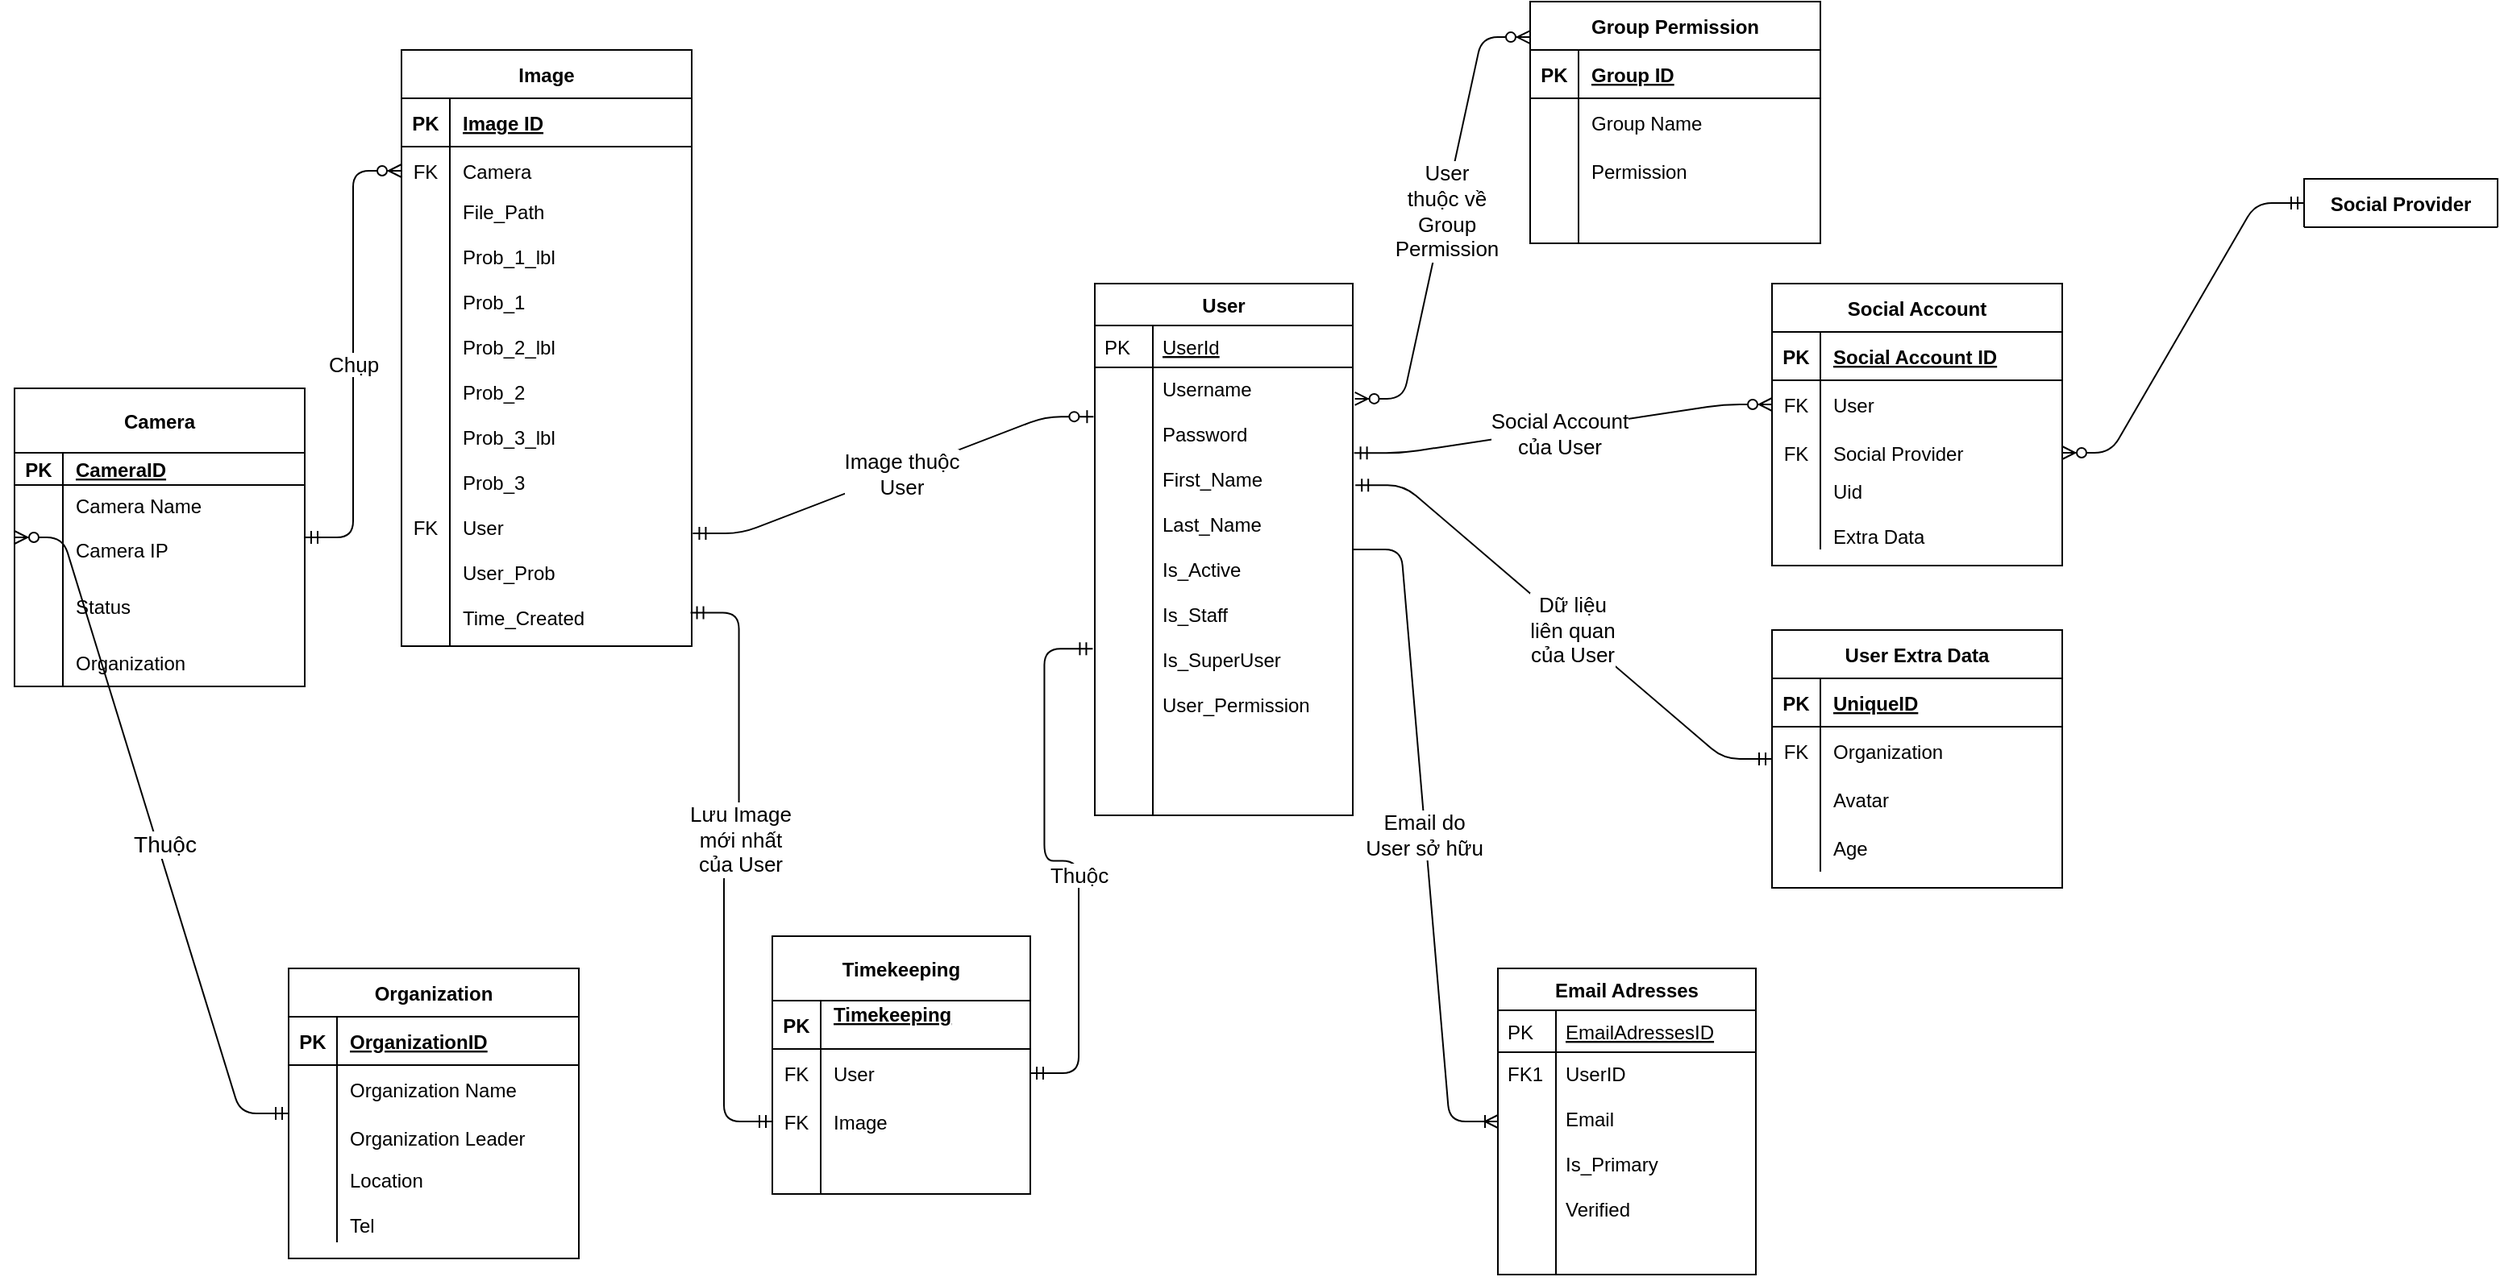 <mxfile version="13.2.4" type="device"><diagram id="C5RBs43oDa-KdzZeNtuy" name="Page-1"><mxGraphModel dx="1038" dy="571" grid="1" gridSize="10" guides="1" tooltips="1" connect="1" arrows="1" fold="1" page="1" pageScale="1" pageWidth="1169" pageHeight="827" math="0" shadow="0"><root><mxCell id="WIyWlLk6GJQsqaUBKTNV-0"/><mxCell id="WIyWlLk6GJQsqaUBKTNV-1" parent="WIyWlLk6GJQsqaUBKTNV-0"/><mxCell id="L0cB3r5skF6XbR_aOhpe-0" value="" style="edgeStyle=entityRelationEdgeStyle;fontSize=12;html=1;endArrow=ERoneToMany;" edge="1" parent="WIyWlLk6GJQsqaUBKTNV-1" source="zkfFHV4jXpPFQw0GAbJ--51" target="zkfFHV4jXpPFQw0GAbJ--64"><mxGeometry width="100" height="100" relative="1" as="geometry"><mxPoint x="360" y="340" as="sourcePoint"/><mxPoint x="460" y="240" as="targetPoint"/></mxGeometry></mxCell><mxCell id="L0cB3r5skF6XbR_aOhpe-202" value="Email do&lt;br&gt;User sở hữu" style="edgeLabel;html=1;align=center;verticalAlign=middle;resizable=0;points=[];fontSize=13;" vertex="1" connectable="0" parent="L0cB3r5skF6XbR_aOhpe-0"><mxGeometry x="-0.005" y="-1" relative="1" as="geometry"><mxPoint as="offset"/></mxGeometry></mxCell><mxCell id="L0cB3r5skF6XbR_aOhpe-56" value="" style="edgeStyle=entityRelationEdgeStyle;fontSize=12;html=1;endArrow=ERzeroToMany;startArrow=ERmandOne;rounded=1;entryX=0;entryY=0.5;entryDx=0;entryDy=0;" edge="1" parent="WIyWlLk6GJQsqaUBKTNV-1" source="L0cB3r5skF6XbR_aOhpe-42" target="L0cB3r5skF6XbR_aOhpe-14"><mxGeometry width="100" height="100" relative="1" as="geometry"><mxPoint x="145" y="500" as="sourcePoint"/><mxPoint x="85" y="750" as="targetPoint"/></mxGeometry></mxCell><mxCell id="L0cB3r5skF6XbR_aOhpe-195" value="Thuộc" style="edgeLabel;html=1;align=center;verticalAlign=middle;resizable=0;points=[];fontSize=14;" vertex="1" connectable="0" parent="L0cB3r5skF6XbR_aOhpe-56"><mxGeometry x="-0.06" y="-4" relative="1" as="geometry"><mxPoint as="offset"/></mxGeometry></mxCell><mxCell id="L0cB3r5skF6XbR_aOhpe-107" value="" style="group" vertex="1" connectable="0" parent="WIyWlLk6GJQsqaUBKTNV-1"><mxGeometry x="310" y="40" width="180" height="400" as="geometry"/></mxCell><mxCell id="L0cB3r5skF6XbR_aOhpe-89" value="Image" style="shape=table;startSize=30;container=1;collapsible=1;childLayout=tableLayout;fixedRows=1;rowLines=0;fontStyle=1;align=center;resizeLast=1;" vertex="1" parent="L0cB3r5skF6XbR_aOhpe-107"><mxGeometry width="180" height="370" as="geometry"/></mxCell><mxCell id="L0cB3r5skF6XbR_aOhpe-90" value="" style="shape=partialRectangle;collapsible=0;dropTarget=0;pointerEvents=0;fillColor=none;top=0;left=0;bottom=1;right=0;points=[[0,0.5],[1,0.5]];portConstraint=eastwest;" vertex="1" parent="L0cB3r5skF6XbR_aOhpe-89"><mxGeometry y="30" width="180" height="30" as="geometry"/></mxCell><mxCell id="L0cB3r5skF6XbR_aOhpe-91" value="PK" style="shape=partialRectangle;connectable=0;fillColor=none;top=0;left=0;bottom=0;right=0;fontStyle=1;overflow=hidden;" vertex="1" parent="L0cB3r5skF6XbR_aOhpe-90"><mxGeometry width="30" height="30" as="geometry"/></mxCell><mxCell id="L0cB3r5skF6XbR_aOhpe-92" value="Image ID" style="shape=partialRectangle;connectable=0;fillColor=none;top=0;left=0;bottom=0;right=0;align=left;spacingLeft=6;fontStyle=5;overflow=hidden;" vertex="1" parent="L0cB3r5skF6XbR_aOhpe-90"><mxGeometry x="30" width="150" height="30" as="geometry"/></mxCell><mxCell id="L0cB3r5skF6XbR_aOhpe-93" value="" style="shape=partialRectangle;collapsible=0;dropTarget=0;pointerEvents=0;fillColor=none;top=0;left=0;bottom=0;right=0;points=[[0,0.5],[1,0.5]];portConstraint=eastwest;" vertex="1" parent="L0cB3r5skF6XbR_aOhpe-89"><mxGeometry y="60" width="180" height="30" as="geometry"/></mxCell><mxCell id="L0cB3r5skF6XbR_aOhpe-94" value="FK" style="shape=partialRectangle;connectable=0;fillColor=none;top=0;left=0;bottom=0;right=0;editable=1;overflow=hidden;" vertex="1" parent="L0cB3r5skF6XbR_aOhpe-93"><mxGeometry width="30" height="30" as="geometry"/></mxCell><mxCell id="L0cB3r5skF6XbR_aOhpe-95" value="Camera" style="shape=partialRectangle;connectable=0;fillColor=none;top=0;left=0;bottom=0;right=0;align=left;spacingLeft=6;overflow=hidden;" vertex="1" parent="L0cB3r5skF6XbR_aOhpe-93"><mxGeometry x="30" width="150" height="30" as="geometry"/></mxCell><mxCell id="L0cB3r5skF6XbR_aOhpe-96" value="" style="shape=partialRectangle;collapsible=0;dropTarget=0;pointerEvents=0;fillColor=none;top=0;left=0;bottom=0;right=0;points=[[0,0.5],[1,0.5]];portConstraint=eastwest;" vertex="1" parent="L0cB3r5skF6XbR_aOhpe-89"><mxGeometry y="90" width="180" height="20" as="geometry"/></mxCell><mxCell id="L0cB3r5skF6XbR_aOhpe-97" value="" style="shape=partialRectangle;connectable=0;fillColor=none;top=0;left=0;bottom=0;right=0;editable=1;overflow=hidden;" vertex="1" parent="L0cB3r5skF6XbR_aOhpe-96"><mxGeometry width="30" height="20" as="geometry"/></mxCell><mxCell id="L0cB3r5skF6XbR_aOhpe-98" value="File_Path" style="shape=partialRectangle;connectable=0;fillColor=none;top=0;left=0;bottom=0;right=0;align=left;spacingLeft=6;overflow=hidden;" vertex="1" parent="L0cB3r5skF6XbR_aOhpe-96"><mxGeometry x="30" width="150" height="20" as="geometry"/></mxCell><mxCell id="L0cB3r5skF6XbR_aOhpe-99" value="" style="shape=partialRectangle;collapsible=0;dropTarget=0;pointerEvents=0;fillColor=none;top=0;left=0;bottom=0;right=0;points=[[0,0.5],[1,0.5]];portConstraint=eastwest;" vertex="1" parent="L0cB3r5skF6XbR_aOhpe-89"><mxGeometry y="110" width="180" height="260" as="geometry"/></mxCell><mxCell id="L0cB3r5skF6XbR_aOhpe-100" value="&#10;&#10;&#10;&#10;&#10;&#10;&#10;&#10;FK" style="shape=partialRectangle;connectable=0;fillColor=none;top=0;left=0;bottom=0;right=0;editable=1;overflow=hidden;" vertex="1" parent="L0cB3r5skF6XbR_aOhpe-99"><mxGeometry width="30" height="260" as="geometry"/></mxCell><mxCell id="L0cB3r5skF6XbR_aOhpe-101" value="Prob_1_lbl&#10;&#10;Prob_1&#10;&#10;Prob_2_lbl&#10;&#10;Prob_2&#10;&#10;Prob_3_lbl&#10;&#10;Prob_3&#10;&#10;User&#10;&#10;User_Prob&#10;&#10;Time_Created" style="shape=partialRectangle;connectable=0;fillColor=none;top=0;left=0;bottom=0;right=0;align=left;spacingLeft=6;overflow=hidden;" vertex="1" parent="L0cB3r5skF6XbR_aOhpe-99"><mxGeometry x="30" width="150" height="260" as="geometry"/></mxCell><mxCell id="L0cB3r5skF6XbR_aOhpe-110" value="" style="shape=partialRectangle;connectable=0;fillColor=none;top=0;left=0;bottom=0;right=0;align=left;spacingLeft=6;overflow=hidden;" vertex="1" parent="L0cB3r5skF6XbR_aOhpe-107"><mxGeometry y="240" width="30" height="30" as="geometry"/></mxCell><mxCell id="L0cB3r5skF6XbR_aOhpe-125" value="" style="edgeStyle=entityRelationEdgeStyle;fontSize=12;html=1;endArrow=ERzeroToMany;endFill=1;startArrow=ERzeroToMany;entryX=0;entryY=0.147;entryDx=0;entryDy=0;entryPerimeter=0;exitX=1.008;exitY=0.07;exitDx=0;exitDy=0;exitPerimeter=0;" edge="1" parent="WIyWlLk6GJQsqaUBKTNV-1" source="zkfFHV4jXpPFQw0GAbJ--54" target="L0cB3r5skF6XbR_aOhpe-112"><mxGeometry width="100" height="100" relative="1" as="geometry"><mxPoint x="360" y="290" as="sourcePoint"/><mxPoint x="730" y="40" as="targetPoint"/></mxGeometry></mxCell><mxCell id="L0cB3r5skF6XbR_aOhpe-198" value="User&lt;br&gt;thuộc về&lt;br&gt;Group &lt;br&gt;Permission" style="edgeLabel;html=1;align=center;verticalAlign=middle;resizable=0;points=[];fontSize=13;" vertex="1" connectable="0" parent="L0cB3r5skF6XbR_aOhpe-125"><mxGeometry x="0.185" y="4" relative="1" as="geometry"><mxPoint y="22.39" as="offset"/></mxGeometry></mxCell><mxCell id="L0cB3r5skF6XbR_aOhpe-179" value="" style="edgeStyle=entityRelationEdgeStyle;fontSize=12;html=1;endArrow=ERzeroToMany;startArrow=ERmandOne;exitX=1;exitY=0.5;exitDx=0;exitDy=0;" edge="1" parent="WIyWlLk6GJQsqaUBKTNV-1" source="L0cB3r5skF6XbR_aOhpe-14" target="L0cB3r5skF6XbR_aOhpe-93"><mxGeometry width="100" height="100" relative="1" as="geometry"><mxPoint x="400" y="420" as="sourcePoint"/><mxPoint x="160" y="240" as="targetPoint"/></mxGeometry></mxCell><mxCell id="L0cB3r5skF6XbR_aOhpe-193" value="Chụp" style="edgeLabel;html=1;align=center;verticalAlign=middle;resizable=0;points=[];fontSize=13;" vertex="1" connectable="0" parent="L0cB3r5skF6XbR_aOhpe-179"><mxGeometry x="-0.039" relative="1" as="geometry"><mxPoint as="offset"/></mxGeometry></mxCell><mxCell id="L0cB3r5skF6XbR_aOhpe-112" value="Group Permission" style="shape=table;startSize=30;container=1;collapsible=1;childLayout=tableLayout;fixedRows=1;rowLines=0;fontStyle=1;align=center;resizeLast=1;" vertex="1" parent="WIyWlLk6GJQsqaUBKTNV-1"><mxGeometry x="1010" y="10" width="180" height="150" as="geometry"/></mxCell><mxCell id="L0cB3r5skF6XbR_aOhpe-113" value="" style="shape=partialRectangle;collapsible=0;dropTarget=0;pointerEvents=0;fillColor=none;top=0;left=0;bottom=1;right=0;points=[[0,0.5],[1,0.5]];portConstraint=eastwest;" vertex="1" parent="L0cB3r5skF6XbR_aOhpe-112"><mxGeometry y="30" width="180" height="30" as="geometry"/></mxCell><mxCell id="L0cB3r5skF6XbR_aOhpe-114" value="PK" style="shape=partialRectangle;connectable=0;fillColor=none;top=0;left=0;bottom=0;right=0;fontStyle=1;overflow=hidden;" vertex="1" parent="L0cB3r5skF6XbR_aOhpe-113"><mxGeometry width="30" height="30" as="geometry"/></mxCell><mxCell id="L0cB3r5skF6XbR_aOhpe-115" value="Group ID" style="shape=partialRectangle;connectable=0;fillColor=none;top=0;left=0;bottom=0;right=0;align=left;spacingLeft=6;fontStyle=5;overflow=hidden;" vertex="1" parent="L0cB3r5skF6XbR_aOhpe-113"><mxGeometry x="30" width="150" height="30" as="geometry"/></mxCell><mxCell id="L0cB3r5skF6XbR_aOhpe-116" value="" style="shape=partialRectangle;collapsible=0;dropTarget=0;pointerEvents=0;fillColor=none;top=0;left=0;bottom=0;right=0;points=[[0,0.5],[1,0.5]];portConstraint=eastwest;" vertex="1" parent="L0cB3r5skF6XbR_aOhpe-112"><mxGeometry y="60" width="180" height="30" as="geometry"/></mxCell><mxCell id="L0cB3r5skF6XbR_aOhpe-117" value="" style="shape=partialRectangle;connectable=0;fillColor=none;top=0;left=0;bottom=0;right=0;editable=1;overflow=hidden;" vertex="1" parent="L0cB3r5skF6XbR_aOhpe-116"><mxGeometry width="30" height="30" as="geometry"/></mxCell><mxCell id="L0cB3r5skF6XbR_aOhpe-118" value="Group Name" style="shape=partialRectangle;connectable=0;fillColor=none;top=0;left=0;bottom=0;right=0;align=left;spacingLeft=6;overflow=hidden;" vertex="1" parent="L0cB3r5skF6XbR_aOhpe-116"><mxGeometry x="30" width="150" height="30" as="geometry"/></mxCell><mxCell id="L0cB3r5skF6XbR_aOhpe-119" value="" style="shape=partialRectangle;collapsible=0;dropTarget=0;pointerEvents=0;fillColor=none;top=0;left=0;bottom=0;right=0;points=[[0,0.5],[1,0.5]];portConstraint=eastwest;" vertex="1" parent="L0cB3r5skF6XbR_aOhpe-112"><mxGeometry y="90" width="180" height="30" as="geometry"/></mxCell><mxCell id="L0cB3r5skF6XbR_aOhpe-120" value="" style="shape=partialRectangle;connectable=0;fillColor=none;top=0;left=0;bottom=0;right=0;editable=1;overflow=hidden;" vertex="1" parent="L0cB3r5skF6XbR_aOhpe-119"><mxGeometry width="30" height="30" as="geometry"/></mxCell><mxCell id="L0cB3r5skF6XbR_aOhpe-121" value="Permission" style="shape=partialRectangle;connectable=0;fillColor=none;top=0;left=0;bottom=0;right=0;align=left;spacingLeft=6;overflow=hidden;" vertex="1" parent="L0cB3r5skF6XbR_aOhpe-119"><mxGeometry x="30" width="150" height="30" as="geometry"/></mxCell><mxCell id="L0cB3r5skF6XbR_aOhpe-122" value="" style="shape=partialRectangle;collapsible=0;dropTarget=0;pointerEvents=0;fillColor=none;top=0;left=0;bottom=0;right=0;points=[[0,0.5],[1,0.5]];portConstraint=eastwest;" vertex="1" parent="L0cB3r5skF6XbR_aOhpe-112"><mxGeometry y="120" width="180" height="30" as="geometry"/></mxCell><mxCell id="L0cB3r5skF6XbR_aOhpe-123" value="" style="shape=partialRectangle;connectable=0;fillColor=none;top=0;left=0;bottom=0;right=0;editable=1;overflow=hidden;" vertex="1" parent="L0cB3r5skF6XbR_aOhpe-122"><mxGeometry width="30" height="30" as="geometry"/></mxCell><mxCell id="L0cB3r5skF6XbR_aOhpe-124" value="" style="shape=partialRectangle;connectable=0;fillColor=none;top=0;left=0;bottom=0;right=0;align=left;spacingLeft=6;overflow=hidden;" vertex="1" parent="L0cB3r5skF6XbR_aOhpe-122"><mxGeometry x="30" width="150" height="30" as="geometry"/></mxCell><mxCell id="L0cB3r5skF6XbR_aOhpe-139" value="Social Account" style="shape=table;startSize=30;container=1;collapsible=1;childLayout=tableLayout;fixedRows=1;rowLines=0;fontStyle=1;align=center;resizeLast=1;" vertex="1" parent="WIyWlLk6GJQsqaUBKTNV-1"><mxGeometry x="1160" y="185" width="180" height="175" as="geometry"/></mxCell><mxCell id="L0cB3r5skF6XbR_aOhpe-140" value="" style="shape=partialRectangle;collapsible=0;dropTarget=0;pointerEvents=0;fillColor=none;top=0;left=0;bottom=1;right=0;points=[[0,0.5],[1,0.5]];portConstraint=eastwest;" vertex="1" parent="L0cB3r5skF6XbR_aOhpe-139"><mxGeometry y="30" width="180" height="30" as="geometry"/></mxCell><mxCell id="L0cB3r5skF6XbR_aOhpe-141" value="PK" style="shape=partialRectangle;connectable=0;fillColor=none;top=0;left=0;bottom=0;right=0;fontStyle=1;overflow=hidden;" vertex="1" parent="L0cB3r5skF6XbR_aOhpe-140"><mxGeometry width="30" height="30" as="geometry"/></mxCell><mxCell id="L0cB3r5skF6XbR_aOhpe-142" value="Social Account ID" style="shape=partialRectangle;connectable=0;fillColor=none;top=0;left=0;bottom=0;right=0;align=left;spacingLeft=6;fontStyle=5;overflow=hidden;" vertex="1" parent="L0cB3r5skF6XbR_aOhpe-140"><mxGeometry x="30" width="150" height="30" as="geometry"/></mxCell><mxCell id="L0cB3r5skF6XbR_aOhpe-143" value="" style="shape=partialRectangle;collapsible=0;dropTarget=0;pointerEvents=0;fillColor=none;top=0;left=0;bottom=0;right=0;points=[[0,0.5],[1,0.5]];portConstraint=eastwest;" vertex="1" parent="L0cB3r5skF6XbR_aOhpe-139"><mxGeometry y="60" width="180" height="30" as="geometry"/></mxCell><mxCell id="L0cB3r5skF6XbR_aOhpe-144" value="FK" style="shape=partialRectangle;connectable=0;fillColor=none;top=0;left=0;bottom=0;right=0;editable=1;overflow=hidden;" vertex="1" parent="L0cB3r5skF6XbR_aOhpe-143"><mxGeometry width="30" height="30" as="geometry"/></mxCell><mxCell id="L0cB3r5skF6XbR_aOhpe-145" value="User" style="shape=partialRectangle;connectable=0;fillColor=none;top=0;left=0;bottom=0;right=0;align=left;spacingLeft=6;overflow=hidden;" vertex="1" parent="L0cB3r5skF6XbR_aOhpe-143"><mxGeometry x="30" width="150" height="30" as="geometry"/></mxCell><mxCell id="L0cB3r5skF6XbR_aOhpe-146" value="" style="shape=partialRectangle;collapsible=0;dropTarget=0;pointerEvents=0;fillColor=none;top=0;left=0;bottom=0;right=0;points=[[0,0.5],[1,0.5]];portConstraint=eastwest;" vertex="1" parent="L0cB3r5skF6XbR_aOhpe-139"><mxGeometry y="90" width="180" height="30" as="geometry"/></mxCell><mxCell id="L0cB3r5skF6XbR_aOhpe-147" value="FK" style="shape=partialRectangle;connectable=0;fillColor=none;top=0;left=0;bottom=0;right=0;editable=1;overflow=hidden;" vertex="1" parent="L0cB3r5skF6XbR_aOhpe-146"><mxGeometry width="30" height="30" as="geometry"/></mxCell><mxCell id="L0cB3r5skF6XbR_aOhpe-148" value="Social Provider" style="shape=partialRectangle;connectable=0;fillColor=none;top=0;left=0;bottom=0;right=0;align=left;spacingLeft=6;overflow=hidden;" vertex="1" parent="L0cB3r5skF6XbR_aOhpe-146"><mxGeometry x="30" width="150" height="30" as="geometry"/></mxCell><mxCell id="L0cB3r5skF6XbR_aOhpe-149" value="" style="shape=partialRectangle;collapsible=0;dropTarget=0;pointerEvents=0;fillColor=none;top=0;left=0;bottom=0;right=0;points=[[0,0.5],[1,0.5]];portConstraint=eastwest;" vertex="1" parent="L0cB3r5skF6XbR_aOhpe-139"><mxGeometry y="120" width="180" height="45" as="geometry"/></mxCell><mxCell id="L0cB3r5skF6XbR_aOhpe-150" value="" style="shape=partialRectangle;connectable=0;fillColor=none;top=0;left=0;bottom=0;right=0;editable=1;overflow=hidden;" vertex="1" parent="L0cB3r5skF6XbR_aOhpe-149"><mxGeometry width="30" height="45" as="geometry"/></mxCell><mxCell id="L0cB3r5skF6XbR_aOhpe-151" value="Uid&#10;&#10;Extra Data" style="shape=partialRectangle;connectable=0;fillColor=none;top=0;left=0;bottom=0;right=0;align=left;spacingLeft=6;overflow=hidden;" vertex="1" parent="L0cB3r5skF6XbR_aOhpe-149"><mxGeometry x="30" width="150" height="45" as="geometry"/></mxCell><mxCell id="L0cB3r5skF6XbR_aOhpe-126" value="User Extra Data" style="shape=table;startSize=30;container=1;collapsible=1;childLayout=tableLayout;fixedRows=1;rowLines=0;fontStyle=1;align=center;resizeLast=1;" vertex="1" parent="WIyWlLk6GJQsqaUBKTNV-1"><mxGeometry x="1160" y="400" width="180" height="160" as="geometry"/></mxCell><mxCell id="L0cB3r5skF6XbR_aOhpe-127" value="" style="shape=partialRectangle;collapsible=0;dropTarget=0;pointerEvents=0;fillColor=none;top=0;left=0;bottom=1;right=0;points=[[0,0.5],[1,0.5]];portConstraint=eastwest;" vertex="1" parent="L0cB3r5skF6XbR_aOhpe-126"><mxGeometry y="30" width="180" height="30" as="geometry"/></mxCell><mxCell id="L0cB3r5skF6XbR_aOhpe-128" value="PK" style="shape=partialRectangle;connectable=0;fillColor=none;top=0;left=0;bottom=0;right=0;fontStyle=1;overflow=hidden;" vertex="1" parent="L0cB3r5skF6XbR_aOhpe-127"><mxGeometry width="30" height="30" as="geometry"/></mxCell><mxCell id="L0cB3r5skF6XbR_aOhpe-129" value="UniqueID" style="shape=partialRectangle;connectable=0;fillColor=none;top=0;left=0;bottom=0;right=0;align=left;spacingLeft=6;fontStyle=5;overflow=hidden;" vertex="1" parent="L0cB3r5skF6XbR_aOhpe-127"><mxGeometry x="30" width="150" height="30" as="geometry"/></mxCell><mxCell id="L0cB3r5skF6XbR_aOhpe-130" value="" style="shape=partialRectangle;collapsible=0;dropTarget=0;pointerEvents=0;fillColor=none;top=0;left=0;bottom=0;right=0;points=[[0,0.5],[1,0.5]];portConstraint=eastwest;" vertex="1" parent="L0cB3r5skF6XbR_aOhpe-126"><mxGeometry y="60" width="180" height="30" as="geometry"/></mxCell><mxCell id="L0cB3r5skF6XbR_aOhpe-131" value="FK" style="shape=partialRectangle;connectable=0;fillColor=none;top=0;left=0;bottom=0;right=0;editable=1;overflow=hidden;" vertex="1" parent="L0cB3r5skF6XbR_aOhpe-130"><mxGeometry width="30" height="30" as="geometry"/></mxCell><mxCell id="L0cB3r5skF6XbR_aOhpe-132" value="Organization" style="shape=partialRectangle;connectable=0;fillColor=none;top=0;left=0;bottom=0;right=0;align=left;spacingLeft=6;overflow=hidden;" vertex="1" parent="L0cB3r5skF6XbR_aOhpe-130"><mxGeometry x="30" width="150" height="30" as="geometry"/></mxCell><mxCell id="L0cB3r5skF6XbR_aOhpe-133" value="" style="shape=partialRectangle;collapsible=0;dropTarget=0;pointerEvents=0;fillColor=none;top=0;left=0;bottom=0;right=0;points=[[0,0.5],[1,0.5]];portConstraint=eastwest;" vertex="1" parent="L0cB3r5skF6XbR_aOhpe-126"><mxGeometry y="90" width="180" height="30" as="geometry"/></mxCell><mxCell id="L0cB3r5skF6XbR_aOhpe-134" value="" style="shape=partialRectangle;connectable=0;fillColor=none;top=0;left=0;bottom=0;right=0;editable=1;overflow=hidden;" vertex="1" parent="L0cB3r5skF6XbR_aOhpe-133"><mxGeometry width="30" height="30" as="geometry"/></mxCell><mxCell id="L0cB3r5skF6XbR_aOhpe-135" value="Avatar" style="shape=partialRectangle;connectable=0;fillColor=none;top=0;left=0;bottom=0;right=0;align=left;spacingLeft=6;overflow=hidden;" vertex="1" parent="L0cB3r5skF6XbR_aOhpe-133"><mxGeometry x="30" width="150" height="30" as="geometry"/></mxCell><mxCell id="L0cB3r5skF6XbR_aOhpe-136" value="" style="shape=partialRectangle;collapsible=0;dropTarget=0;pointerEvents=0;fillColor=none;top=0;left=0;bottom=0;right=0;points=[[0,0.5],[1,0.5]];portConstraint=eastwest;" vertex="1" parent="L0cB3r5skF6XbR_aOhpe-126"><mxGeometry y="120" width="180" height="30" as="geometry"/></mxCell><mxCell id="L0cB3r5skF6XbR_aOhpe-137" value="" style="shape=partialRectangle;connectable=0;fillColor=none;top=0;left=0;bottom=0;right=0;editable=1;overflow=hidden;" vertex="1" parent="L0cB3r5skF6XbR_aOhpe-136"><mxGeometry width="30" height="30" as="geometry"/></mxCell><mxCell id="L0cB3r5skF6XbR_aOhpe-138" value="Age" style="shape=partialRectangle;connectable=0;fillColor=none;top=0;left=0;bottom=0;right=0;align=left;spacingLeft=6;overflow=hidden;" vertex="1" parent="L0cB3r5skF6XbR_aOhpe-136"><mxGeometry x="30" width="150" height="30" as="geometry"/></mxCell><mxCell id="L0cB3r5skF6XbR_aOhpe-183" value="" style="edgeStyle=entityRelationEdgeStyle;fontSize=12;html=1;endArrow=ERzeroToOne;startArrow=ERmandOne;exitX=1.004;exitY=0.731;exitDx=0;exitDy=0;exitPerimeter=0;entryX=-0.005;entryY=0.11;entryDx=0;entryDy=0;entryPerimeter=0;" edge="1" parent="WIyWlLk6GJQsqaUBKTNV-1" source="L0cB3r5skF6XbR_aOhpe-99" target="zkfFHV4jXpPFQw0GAbJ--54"><mxGeometry width="100" height="100" relative="1" as="geometry"><mxPoint x="510" y="250" as="sourcePoint"/><mxPoint x="610" y="150" as="targetPoint"/></mxGeometry></mxCell><mxCell id="L0cB3r5skF6XbR_aOhpe-197" value="Image thuộc&lt;br&gt;User" style="edgeLabel;html=1;align=center;verticalAlign=middle;resizable=0;points=[];fontSize=13;" vertex="1" connectable="0" parent="L0cB3r5skF6XbR_aOhpe-183"><mxGeometry x="0.04" y="-1" relative="1" as="geometry"><mxPoint as="offset"/></mxGeometry></mxCell><mxCell id="L0cB3r5skF6XbR_aOhpe-184" value="" style="edgeStyle=entityRelationEdgeStyle;fontSize=12;html=1;endArrow=ERmandOne;startArrow=ERmandOne;exitX=1.01;exitY=0.263;exitDx=0;exitDy=0;exitPerimeter=0;" edge="1" parent="WIyWlLk6GJQsqaUBKTNV-1" source="zkfFHV4jXpPFQw0GAbJ--54" target="L0cB3r5skF6XbR_aOhpe-126"><mxGeometry width="100" height="100" relative="1" as="geometry"><mxPoint x="970" y="380" as="sourcePoint"/><mxPoint x="1070" y="280" as="targetPoint"/></mxGeometry></mxCell><mxCell id="L0cB3r5skF6XbR_aOhpe-201" value="Dữ liệu&lt;br&gt;liên quan&lt;br&gt;của User" style="edgeLabel;html=1;align=center;verticalAlign=middle;resizable=0;points=[];fontSize=13;" vertex="1" connectable="0" parent="L0cB3r5skF6XbR_aOhpe-184"><mxGeometry x="-0.128" y="-1" relative="1" as="geometry"><mxPoint x="21.45" y="17.71" as="offset"/></mxGeometry></mxCell><mxCell id="L0cB3r5skF6XbR_aOhpe-186" value="" style="edgeStyle=entityRelationEdgeStyle;fontSize=12;html=1;endArrow=ERzeroToMany;startArrow=ERmandOne;" edge="1" parent="WIyWlLk6GJQsqaUBKTNV-1" source="L0cB3r5skF6XbR_aOhpe-152" target="L0cB3r5skF6XbR_aOhpe-146"><mxGeometry width="100" height="100" relative="1" as="geometry"><mxPoint x="1120" y="380" as="sourcePoint"/><mxPoint x="1440" y="290" as="targetPoint"/></mxGeometry></mxCell><mxCell id="L0cB3r5skF6XbR_aOhpe-187" value="" style="edgeStyle=entityRelationEdgeStyle;fontSize=12;html=1;endArrow=ERzeroToMany;startArrow=ERmandOne;exitX=1.005;exitY=0.191;exitDx=0;exitDy=0;exitPerimeter=0;" edge="1" parent="WIyWlLk6GJQsqaUBKTNV-1" source="zkfFHV4jXpPFQw0GAbJ--54" target="L0cB3r5skF6XbR_aOhpe-143"><mxGeometry width="100" height="100" relative="1" as="geometry"><mxPoint x="893" y="283" as="sourcePoint"/><mxPoint x="1220" y="280" as="targetPoint"/></mxGeometry></mxCell><mxCell id="L0cB3r5skF6XbR_aOhpe-199" value="Social Account&lt;br&gt;của User" style="edgeLabel;html=1;align=center;verticalAlign=middle;resizable=0;points=[];fontSize=13;" vertex="1" connectable="0" parent="L0cB3r5skF6XbR_aOhpe-187"><mxGeometry x="-0.019" y="-2" relative="1" as="geometry"><mxPoint as="offset"/></mxGeometry></mxCell><mxCell id="L0cB3r5skF6XbR_aOhpe-152" value="Social Provider" style="shape=table;startSize=30;container=1;collapsible=1;childLayout=tableLayout;fixedRows=1;rowLines=0;fontStyle=1;align=center;resizeLast=1;" vertex="1" collapsed="1" parent="WIyWlLk6GJQsqaUBKTNV-1"><mxGeometry x="1490" y="120" width="120" height="30" as="geometry"><mxRectangle x="1490" y="120" width="180" height="160" as="alternateBounds"/></mxGeometry></mxCell><mxCell id="L0cB3r5skF6XbR_aOhpe-153" value="" style="shape=partialRectangle;collapsible=0;dropTarget=0;pointerEvents=0;fillColor=none;top=0;left=0;bottom=1;right=0;points=[[0,0.5],[1,0.5]];portConstraint=eastwest;" vertex="1" parent="L0cB3r5skF6XbR_aOhpe-152"><mxGeometry y="30" width="180" height="30" as="geometry"/></mxCell><mxCell id="L0cB3r5skF6XbR_aOhpe-154" value="PK" style="shape=partialRectangle;connectable=0;fillColor=none;top=0;left=0;bottom=0;right=0;fontStyle=1;overflow=hidden;" vertex="1" parent="L0cB3r5skF6XbR_aOhpe-153"><mxGeometry width="30" height="30" as="geometry"/></mxCell><mxCell id="L0cB3r5skF6XbR_aOhpe-155" value="UniqueID" style="shape=partialRectangle;connectable=0;fillColor=none;top=0;left=0;bottom=0;right=0;align=left;spacingLeft=6;fontStyle=5;overflow=hidden;" vertex="1" parent="L0cB3r5skF6XbR_aOhpe-153"><mxGeometry x="30" width="150" height="30" as="geometry"/></mxCell><mxCell id="L0cB3r5skF6XbR_aOhpe-156" value="" style="shape=partialRectangle;collapsible=0;dropTarget=0;pointerEvents=0;fillColor=none;top=0;left=0;bottom=0;right=0;points=[[0,0.5],[1,0.5]];portConstraint=eastwest;" vertex="1" parent="L0cB3r5skF6XbR_aOhpe-152"><mxGeometry y="60" width="180" height="30" as="geometry"/></mxCell><mxCell id="L0cB3r5skF6XbR_aOhpe-157" value="" style="shape=partialRectangle;connectable=0;fillColor=none;top=0;left=0;bottom=0;right=0;editable=1;overflow=hidden;" vertex="1" parent="L0cB3r5skF6XbR_aOhpe-156"><mxGeometry width="30" height="30" as="geometry"/></mxCell><mxCell id="L0cB3r5skF6XbR_aOhpe-158" value="Row 1" style="shape=partialRectangle;connectable=0;fillColor=none;top=0;left=0;bottom=0;right=0;align=left;spacingLeft=6;overflow=hidden;" vertex="1" parent="L0cB3r5skF6XbR_aOhpe-156"><mxGeometry x="30" width="150" height="30" as="geometry"/></mxCell><mxCell id="L0cB3r5skF6XbR_aOhpe-159" value="" style="shape=partialRectangle;collapsible=0;dropTarget=0;pointerEvents=0;fillColor=none;top=0;left=0;bottom=0;right=0;points=[[0,0.5],[1,0.5]];portConstraint=eastwest;" vertex="1" parent="L0cB3r5skF6XbR_aOhpe-152"><mxGeometry y="90" width="180" height="30" as="geometry"/></mxCell><mxCell id="L0cB3r5skF6XbR_aOhpe-160" value="" style="shape=partialRectangle;connectable=0;fillColor=none;top=0;left=0;bottom=0;right=0;editable=1;overflow=hidden;" vertex="1" parent="L0cB3r5skF6XbR_aOhpe-159"><mxGeometry width="30" height="30" as="geometry"/></mxCell><mxCell id="L0cB3r5skF6XbR_aOhpe-161" value="Row 2" style="shape=partialRectangle;connectable=0;fillColor=none;top=0;left=0;bottom=0;right=0;align=left;spacingLeft=6;overflow=hidden;" vertex="1" parent="L0cB3r5skF6XbR_aOhpe-159"><mxGeometry x="30" width="150" height="30" as="geometry"/></mxCell><mxCell id="L0cB3r5skF6XbR_aOhpe-162" value="" style="shape=partialRectangle;collapsible=0;dropTarget=0;pointerEvents=0;fillColor=none;top=0;left=0;bottom=0;right=0;points=[[0,0.5],[1,0.5]];portConstraint=eastwest;" vertex="1" parent="L0cB3r5skF6XbR_aOhpe-152"><mxGeometry y="120" width="180" height="30" as="geometry"/></mxCell><mxCell id="L0cB3r5skF6XbR_aOhpe-163" value="" style="shape=partialRectangle;connectable=0;fillColor=none;top=0;left=0;bottom=0;right=0;editable=1;overflow=hidden;" vertex="1" parent="L0cB3r5skF6XbR_aOhpe-162"><mxGeometry width="30" height="30" as="geometry"/></mxCell><mxCell id="L0cB3r5skF6XbR_aOhpe-164" value="Row 3" style="shape=partialRectangle;connectable=0;fillColor=none;top=0;left=0;bottom=0;right=0;align=left;spacingLeft=6;overflow=hidden;" vertex="1" parent="L0cB3r5skF6XbR_aOhpe-162"><mxGeometry x="30" width="150" height="30" as="geometry"/></mxCell><mxCell id="L0cB3r5skF6XbR_aOhpe-42" value="Organization" style="shape=table;startSize=30;container=1;collapsible=1;childLayout=tableLayout;fixedRows=1;rowLines=0;fontStyle=1;align=center;resizeLast=1;" vertex="1" parent="WIyWlLk6GJQsqaUBKTNV-1"><mxGeometry x="240" y="610" width="180" height="180" as="geometry"><mxRectangle x="190" y="730" width="110" height="30" as="alternateBounds"/></mxGeometry></mxCell><mxCell id="L0cB3r5skF6XbR_aOhpe-43" value="" style="shape=partialRectangle;collapsible=0;dropTarget=0;pointerEvents=0;fillColor=none;top=0;left=0;bottom=1;right=0;points=[[0,0.5],[1,0.5]];portConstraint=eastwest;" vertex="1" parent="L0cB3r5skF6XbR_aOhpe-42"><mxGeometry y="30" width="180" height="30" as="geometry"/></mxCell><mxCell id="L0cB3r5skF6XbR_aOhpe-44" value="PK" style="shape=partialRectangle;connectable=0;fillColor=none;top=0;left=0;bottom=0;right=0;fontStyle=1;overflow=hidden;" vertex="1" parent="L0cB3r5skF6XbR_aOhpe-43"><mxGeometry width="30" height="30" as="geometry"/></mxCell><mxCell id="L0cB3r5skF6XbR_aOhpe-45" value="OrganizationID" style="shape=partialRectangle;connectable=0;fillColor=none;top=0;left=0;bottom=0;right=0;align=left;spacingLeft=6;fontStyle=5;overflow=hidden;" vertex="1" parent="L0cB3r5skF6XbR_aOhpe-43"><mxGeometry x="30" width="150" height="30" as="geometry"/></mxCell><mxCell id="L0cB3r5skF6XbR_aOhpe-46" value="" style="shape=partialRectangle;collapsible=0;dropTarget=0;pointerEvents=0;fillColor=none;top=0;left=0;bottom=0;right=0;points=[[0,0.5],[1,0.5]];portConstraint=eastwest;" vertex="1" parent="L0cB3r5skF6XbR_aOhpe-42"><mxGeometry y="60" width="180" height="30" as="geometry"/></mxCell><mxCell id="L0cB3r5skF6XbR_aOhpe-47" value="" style="shape=partialRectangle;connectable=0;fillColor=none;top=0;left=0;bottom=0;right=0;editable=1;overflow=hidden;" vertex="1" parent="L0cB3r5skF6XbR_aOhpe-46"><mxGeometry width="30" height="30" as="geometry"/></mxCell><mxCell id="L0cB3r5skF6XbR_aOhpe-48" value="Organization Name" style="shape=partialRectangle;connectable=0;fillColor=none;top=0;left=0;bottom=0;right=0;align=left;spacingLeft=6;overflow=hidden;" vertex="1" parent="L0cB3r5skF6XbR_aOhpe-46"><mxGeometry x="30" width="150" height="30" as="geometry"/></mxCell><mxCell id="L0cB3r5skF6XbR_aOhpe-49" value="" style="shape=partialRectangle;collapsible=0;dropTarget=0;pointerEvents=0;fillColor=none;top=0;left=0;bottom=0;right=0;points=[[0,0.5],[1,0.5]];portConstraint=eastwest;" vertex="1" parent="L0cB3r5skF6XbR_aOhpe-42"><mxGeometry y="90" width="180" height="30" as="geometry"/></mxCell><mxCell id="L0cB3r5skF6XbR_aOhpe-50" value="" style="shape=partialRectangle;connectable=0;fillColor=none;top=0;left=0;bottom=0;right=0;editable=1;overflow=hidden;" vertex="1" parent="L0cB3r5skF6XbR_aOhpe-49"><mxGeometry width="30" height="30" as="geometry"/></mxCell><mxCell id="L0cB3r5skF6XbR_aOhpe-51" value="Organization Leader" style="shape=partialRectangle;connectable=0;fillColor=none;top=0;left=0;bottom=0;right=0;align=left;spacingLeft=6;overflow=hidden;" vertex="1" parent="L0cB3r5skF6XbR_aOhpe-49"><mxGeometry x="30" width="150" height="30" as="geometry"/></mxCell><mxCell id="L0cB3r5skF6XbR_aOhpe-52" value="" style="shape=partialRectangle;collapsible=0;dropTarget=0;pointerEvents=0;fillColor=none;top=0;left=0;bottom=0;right=0;points=[[0,0.5],[1,0.5]];portConstraint=eastwest;" vertex="1" parent="L0cB3r5skF6XbR_aOhpe-42"><mxGeometry y="120" width="180" height="50" as="geometry"/></mxCell><mxCell id="L0cB3r5skF6XbR_aOhpe-53" value="" style="shape=partialRectangle;connectable=0;fillColor=none;top=0;left=0;bottom=0;right=0;editable=1;overflow=hidden;" vertex="1" parent="L0cB3r5skF6XbR_aOhpe-52"><mxGeometry width="30" height="50" as="geometry"/></mxCell><mxCell id="L0cB3r5skF6XbR_aOhpe-54" value="Location&#10;&#10;Tel" style="shape=partialRectangle;connectable=0;fillColor=none;top=0;left=0;bottom=0;right=0;align=left;spacingLeft=6;overflow=hidden;" vertex="1" parent="L0cB3r5skF6XbR_aOhpe-52"><mxGeometry x="30" width="150" height="50" as="geometry"/></mxCell><mxCell id="L0cB3r5skF6XbR_aOhpe-165" value="Timekeeping" style="shape=table;startSize=40;container=1;collapsible=1;childLayout=tableLayout;fixedRows=1;rowLines=0;fontStyle=1;align=center;resizeLast=1;" vertex="1" parent="WIyWlLk6GJQsqaUBKTNV-1"><mxGeometry x="540" y="590" width="160" height="160" as="geometry"/></mxCell><mxCell id="L0cB3r5skF6XbR_aOhpe-166" value="" style="shape=partialRectangle;collapsible=0;dropTarget=0;pointerEvents=0;fillColor=none;top=0;left=0;bottom=1;right=0;points=[[0,0.5],[1,0.5]];portConstraint=eastwest;" vertex="1" parent="L0cB3r5skF6XbR_aOhpe-165"><mxGeometry y="40" width="160" height="30" as="geometry"/></mxCell><mxCell id="L0cB3r5skF6XbR_aOhpe-167" value="PK" style="shape=partialRectangle;connectable=0;fillColor=none;top=0;left=0;bottom=0;right=0;fontStyle=1;overflow=hidden;" vertex="1" parent="L0cB3r5skF6XbR_aOhpe-166"><mxGeometry width="30" height="30" as="geometry"/></mxCell><mxCell id="L0cB3r5skF6XbR_aOhpe-168" value="Timekeeping&#10; &#10;ID" style="shape=partialRectangle;connectable=0;fillColor=none;top=0;left=0;bottom=0;right=0;align=left;spacingLeft=6;fontStyle=5;overflow=hidden;" vertex="1" parent="L0cB3r5skF6XbR_aOhpe-166"><mxGeometry x="30" width="130" height="30" as="geometry"/></mxCell><mxCell id="L0cB3r5skF6XbR_aOhpe-169" value="" style="shape=partialRectangle;collapsible=0;dropTarget=0;pointerEvents=0;fillColor=none;top=0;left=0;bottom=0;right=0;points=[[0,0.5],[1,0.5]];portConstraint=eastwest;" vertex="1" parent="L0cB3r5skF6XbR_aOhpe-165"><mxGeometry y="70" width="160" height="30" as="geometry"/></mxCell><mxCell id="L0cB3r5skF6XbR_aOhpe-170" value="FK" style="shape=partialRectangle;connectable=0;fillColor=none;top=0;left=0;bottom=0;right=0;editable=1;overflow=hidden;" vertex="1" parent="L0cB3r5skF6XbR_aOhpe-169"><mxGeometry width="30" height="30" as="geometry"/></mxCell><mxCell id="L0cB3r5skF6XbR_aOhpe-171" value="User" style="shape=partialRectangle;connectable=0;fillColor=none;top=0;left=0;bottom=0;right=0;align=left;spacingLeft=6;overflow=hidden;" vertex="1" parent="L0cB3r5skF6XbR_aOhpe-169"><mxGeometry x="30" width="130" height="30" as="geometry"/></mxCell><mxCell id="L0cB3r5skF6XbR_aOhpe-172" value="" style="shape=partialRectangle;collapsible=0;dropTarget=0;pointerEvents=0;fillColor=none;top=0;left=0;bottom=0;right=0;points=[[0,0.5],[1,0.5]];portConstraint=eastwest;" vertex="1" parent="L0cB3r5skF6XbR_aOhpe-165"><mxGeometry y="100" width="160" height="30" as="geometry"/></mxCell><mxCell id="L0cB3r5skF6XbR_aOhpe-173" value="FK" style="shape=partialRectangle;connectable=0;fillColor=none;top=0;left=0;bottom=0;right=0;editable=1;overflow=hidden;" vertex="1" parent="L0cB3r5skF6XbR_aOhpe-172"><mxGeometry width="30" height="30" as="geometry"/></mxCell><mxCell id="L0cB3r5skF6XbR_aOhpe-174" value="Image" style="shape=partialRectangle;connectable=0;fillColor=none;top=0;left=0;bottom=0;right=0;align=left;spacingLeft=6;overflow=hidden;" vertex="1" parent="L0cB3r5skF6XbR_aOhpe-172"><mxGeometry x="30" width="130" height="30" as="geometry"/></mxCell><mxCell id="L0cB3r5skF6XbR_aOhpe-175" value="" style="shape=partialRectangle;collapsible=0;dropTarget=0;pointerEvents=0;fillColor=none;top=0;left=0;bottom=0;right=0;points=[[0,0.5],[1,0.5]];portConstraint=eastwest;" vertex="1" parent="L0cB3r5skF6XbR_aOhpe-165"><mxGeometry y="130" width="160" height="30" as="geometry"/></mxCell><mxCell id="L0cB3r5skF6XbR_aOhpe-176" value="" style="shape=partialRectangle;connectable=0;fillColor=none;top=0;left=0;bottom=0;right=0;editable=1;overflow=hidden;" vertex="1" parent="L0cB3r5skF6XbR_aOhpe-175"><mxGeometry width="30" height="30" as="geometry"/></mxCell><mxCell id="L0cB3r5skF6XbR_aOhpe-177" value="" style="shape=partialRectangle;connectable=0;fillColor=none;top=0;left=0;bottom=0;right=0;align=left;spacingLeft=6;overflow=hidden;" vertex="1" parent="L0cB3r5skF6XbR_aOhpe-175"><mxGeometry x="30" width="130" height="30" as="geometry"/></mxCell><mxCell id="L0cB3r5skF6XbR_aOhpe-188" value="" style="edgeStyle=entityRelationEdgeStyle;fontSize=12;html=1;endArrow=ERmandOne;startArrow=ERmandOne;exitX=0.996;exitY=0.92;exitDx=0;exitDy=0;exitPerimeter=0;" edge="1" parent="WIyWlLk6GJQsqaUBKTNV-1" source="L0cB3r5skF6XbR_aOhpe-99" target="L0cB3r5skF6XbR_aOhpe-172"><mxGeometry width="100" height="100" relative="1" as="geometry"><mxPoint x="360" y="540" as="sourcePoint"/><mxPoint x="460" y="440" as="targetPoint"/></mxGeometry></mxCell><mxCell id="L0cB3r5skF6XbR_aOhpe-196" value="Lưu Image &lt;br&gt;mới nhất&lt;br&gt;của User" style="edgeLabel;html=1;align=center;verticalAlign=middle;resizable=0;points=[];fontSize=13;" vertex="1" connectable="0" parent="L0cB3r5skF6XbR_aOhpe-188"><mxGeometry x="-0.007" relative="1" as="geometry"><mxPoint x="3.82" y="-17.1" as="offset"/></mxGeometry></mxCell><mxCell id="L0cB3r5skF6XbR_aOhpe-14" value="Camera" style="shape=table;startSize=40;container=1;collapsible=1;childLayout=tableLayout;fixedRows=1;rowLines=0;fontStyle=1;align=center;resizeLast=1;" vertex="1" parent="WIyWlLk6GJQsqaUBKTNV-1"><mxGeometry x="70" y="250" width="180" height="185" as="geometry"><mxRectangle x="60" y="400" width="80" height="40" as="alternateBounds"/></mxGeometry></mxCell><mxCell id="L0cB3r5skF6XbR_aOhpe-15" value="" style="shape=partialRectangle;collapsible=0;dropTarget=0;pointerEvents=0;fillColor=none;top=0;left=0;bottom=1;right=0;points=[[0,0.5],[1,0.5]];portConstraint=eastwest;" vertex="1" parent="L0cB3r5skF6XbR_aOhpe-14"><mxGeometry y="40" width="180" height="20" as="geometry"/></mxCell><mxCell id="L0cB3r5skF6XbR_aOhpe-16" value="PK" style="shape=partialRectangle;connectable=0;fillColor=none;top=0;left=0;bottom=0;right=0;fontStyle=1;overflow=hidden;" vertex="1" parent="L0cB3r5skF6XbR_aOhpe-15"><mxGeometry width="30" height="20" as="geometry"/></mxCell><mxCell id="L0cB3r5skF6XbR_aOhpe-17" value="CameraID" style="shape=partialRectangle;connectable=0;fillColor=none;top=0;left=0;bottom=0;right=0;align=left;spacingLeft=6;fontStyle=5;overflow=hidden;" vertex="1" parent="L0cB3r5skF6XbR_aOhpe-15"><mxGeometry x="30" width="150" height="20" as="geometry"/></mxCell><mxCell id="L0cB3r5skF6XbR_aOhpe-18" value="" style="shape=partialRectangle;collapsible=0;dropTarget=0;pointerEvents=0;fillColor=none;top=0;left=0;bottom=0;right=0;points=[[0,0.5],[1,0.5]];portConstraint=eastwest;" vertex="1" parent="L0cB3r5skF6XbR_aOhpe-14"><mxGeometry y="60" width="180" height="25" as="geometry"/></mxCell><mxCell id="L0cB3r5skF6XbR_aOhpe-19" value="" style="shape=partialRectangle;connectable=0;fillColor=none;top=0;left=0;bottom=0;right=0;editable=1;overflow=hidden;" vertex="1" parent="L0cB3r5skF6XbR_aOhpe-18"><mxGeometry width="30" height="25" as="geometry"/></mxCell><mxCell id="L0cB3r5skF6XbR_aOhpe-20" value="Camera Name" style="shape=partialRectangle;connectable=0;fillColor=none;top=0;left=0;bottom=0;right=0;align=left;spacingLeft=6;overflow=hidden;" vertex="1" parent="L0cB3r5skF6XbR_aOhpe-18"><mxGeometry x="30" width="150" height="25" as="geometry"/></mxCell><mxCell id="L0cB3r5skF6XbR_aOhpe-21" value="" style="shape=partialRectangle;collapsible=0;dropTarget=0;pointerEvents=0;fillColor=none;top=0;left=0;bottom=0;right=0;points=[[0,0.5],[1,0.5]];portConstraint=eastwest;" vertex="1" parent="L0cB3r5skF6XbR_aOhpe-14"><mxGeometry y="85" width="180" height="30" as="geometry"/></mxCell><mxCell id="L0cB3r5skF6XbR_aOhpe-22" value="" style="shape=partialRectangle;connectable=0;fillColor=none;top=0;left=0;bottom=0;right=0;editable=1;overflow=hidden;" vertex="1" parent="L0cB3r5skF6XbR_aOhpe-21"><mxGeometry width="30" height="30" as="geometry"/></mxCell><mxCell id="L0cB3r5skF6XbR_aOhpe-23" value="Camera IP" style="shape=partialRectangle;connectable=0;fillColor=none;top=0;left=0;bottom=0;right=0;align=left;spacingLeft=6;overflow=hidden;" vertex="1" parent="L0cB3r5skF6XbR_aOhpe-21"><mxGeometry x="30" width="150" height="30" as="geometry"/></mxCell><mxCell id="L0cB3r5skF6XbR_aOhpe-24" value="" style="shape=partialRectangle;collapsible=0;dropTarget=0;pointerEvents=0;fillColor=none;top=0;left=0;bottom=0;right=0;points=[[0,0.5],[1,0.5]];portConstraint=eastwest;" vertex="1" parent="L0cB3r5skF6XbR_aOhpe-14"><mxGeometry y="115" width="180" height="40" as="geometry"/></mxCell><mxCell id="L0cB3r5skF6XbR_aOhpe-25" value="" style="shape=partialRectangle;connectable=0;fillColor=none;top=0;left=0;bottom=0;right=0;editable=1;overflow=hidden;" vertex="1" parent="L0cB3r5skF6XbR_aOhpe-24"><mxGeometry width="30" height="40" as="geometry"/></mxCell><mxCell id="L0cB3r5skF6XbR_aOhpe-26" value="Status" style="shape=partialRectangle;connectable=0;fillColor=none;top=0;left=0;bottom=0;right=0;align=left;spacingLeft=6;overflow=hidden;" vertex="1" parent="L0cB3r5skF6XbR_aOhpe-24"><mxGeometry x="30" width="150" height="40" as="geometry"/></mxCell><mxCell id="L0cB3r5skF6XbR_aOhpe-39" value="" style="shape=partialRectangle;collapsible=0;dropTarget=0;pointerEvents=0;fillColor=none;top=0;left=0;bottom=0;right=0;points=[[0,0.5],[1,0.5]];portConstraint=eastwest;" vertex="1" parent="L0cB3r5skF6XbR_aOhpe-14"><mxGeometry y="155" width="180" height="30" as="geometry"/></mxCell><mxCell id="L0cB3r5skF6XbR_aOhpe-40" value="" style="shape=partialRectangle;connectable=0;fillColor=none;top=0;left=0;bottom=0;right=0;editable=1;overflow=hidden;" vertex="1" parent="L0cB3r5skF6XbR_aOhpe-39"><mxGeometry width="30" height="30" as="geometry"/></mxCell><mxCell id="L0cB3r5skF6XbR_aOhpe-41" value="Organization" style="shape=partialRectangle;connectable=0;fillColor=none;top=0;left=0;bottom=0;right=0;align=left;spacingLeft=6;overflow=hidden;" vertex="1" parent="L0cB3r5skF6XbR_aOhpe-39"><mxGeometry x="30" width="150" height="30" as="geometry"/></mxCell><mxCell id="zkfFHV4jXpPFQw0GAbJ--64" value="Email Adresses" style="swimlane;fontStyle=1;childLayout=stackLayout;horizontal=1;startSize=26;horizontalStack=0;resizeParent=1;resizeLast=0;collapsible=1;marginBottom=0;rounded=0;shadow=0;strokeWidth=1;" parent="WIyWlLk6GJQsqaUBKTNV-1" vertex="1"><mxGeometry x="990" y="610" width="160" height="190" as="geometry"><mxRectangle x="400" y="450" width="160" height="26" as="alternateBounds"/></mxGeometry></mxCell><mxCell id="zkfFHV4jXpPFQw0GAbJ--65" value="EmailAdressesID" style="shape=partialRectangle;top=0;left=0;right=0;bottom=1;align=left;verticalAlign=top;fillColor=none;spacingLeft=40;spacingRight=4;overflow=hidden;rotatable=0;points=[[0,0.5],[1,0.5]];portConstraint=eastwest;dropTarget=0;rounded=0;shadow=0;strokeWidth=1;fontStyle=4" parent="zkfFHV4jXpPFQw0GAbJ--64" vertex="1"><mxGeometry y="26" width="160" height="26" as="geometry"/></mxCell><mxCell id="zkfFHV4jXpPFQw0GAbJ--66" value="PK" style="shape=partialRectangle;top=0;left=0;bottom=0;fillColor=none;align=left;verticalAlign=top;spacingLeft=4;spacingRight=4;overflow=hidden;rotatable=0;points=[];portConstraint=eastwest;part=1;" parent="zkfFHV4jXpPFQw0GAbJ--65" vertex="1" connectable="0"><mxGeometry width="36" height="26" as="geometry"/></mxCell><mxCell id="zkfFHV4jXpPFQw0GAbJ--67" value="UserID&#10;&#10;Email&#10;&#10;Is_Primary&#10;&#10;Verified&#10;" style="shape=partialRectangle;top=0;left=0;right=0;bottom=0;align=left;verticalAlign=top;fillColor=none;spacingLeft=40;spacingRight=4;overflow=hidden;rotatable=0;points=[[0,0.5],[1,0.5]];portConstraint=eastwest;dropTarget=0;rounded=0;shadow=0;strokeWidth=1;" parent="zkfFHV4jXpPFQw0GAbJ--64" vertex="1"><mxGeometry y="52" width="160" height="138" as="geometry"/></mxCell><mxCell id="zkfFHV4jXpPFQw0GAbJ--68" value="FK1" style="shape=partialRectangle;top=0;left=0;bottom=0;fillColor=none;align=left;verticalAlign=top;spacingLeft=4;spacingRight=4;overflow=hidden;rotatable=0;points=[];portConstraint=eastwest;part=1;" parent="zkfFHV4jXpPFQw0GAbJ--67" vertex="1" connectable="0"><mxGeometry width="36" height="138" as="geometry"/></mxCell><mxCell id="L0cB3r5skF6XbR_aOhpe-208" value="" style="edgeStyle=entityRelationEdgeStyle;fontSize=12;html=1;endArrow=ERmandOne;startArrow=ERmandOne;exitX=1;exitY=0.5;exitDx=0;exitDy=0;entryX=-0.008;entryY=0.628;entryDx=0;entryDy=0;entryPerimeter=0;" edge="1" parent="WIyWlLk6GJQsqaUBKTNV-1" source="L0cB3r5skF6XbR_aOhpe-169" target="zkfFHV4jXpPFQw0GAbJ--54"><mxGeometry width="100" height="100" relative="1" as="geometry"><mxPoint x="700" y="690" as="sourcePoint"/><mxPoint x="830" y="516" as="targetPoint"/></mxGeometry></mxCell><mxCell id="L0cB3r5skF6XbR_aOhpe-210" value="Thuộc" style="edgeLabel;html=1;align=center;verticalAlign=middle;resizable=0;points=[];fontSize=13;" vertex="1" connectable="0" parent="L0cB3r5skF6XbR_aOhpe-208"><mxGeometry x="-0.109" relative="1" as="geometry"><mxPoint as="offset"/></mxGeometry></mxCell><mxCell id="zkfFHV4jXpPFQw0GAbJ--51" value="User" style="swimlane;fontStyle=1;childLayout=stackLayout;horizontal=1;startSize=26;horizontalStack=0;resizeParent=1;resizeLast=0;collapsible=1;marginBottom=0;rounded=0;shadow=0;strokeWidth=1;" parent="WIyWlLk6GJQsqaUBKTNV-1" vertex="1"><mxGeometry x="740" y="185" width="160" height="330" as="geometry"><mxRectangle x="20" y="80" width="160" height="26" as="alternateBounds"/></mxGeometry></mxCell><mxCell id="zkfFHV4jXpPFQw0GAbJ--52" value="UserId" style="shape=partialRectangle;top=0;left=0;right=0;bottom=1;align=left;verticalAlign=top;fillColor=none;spacingLeft=40;spacingRight=4;overflow=hidden;rotatable=0;points=[[0,0.5],[1,0.5]];portConstraint=eastwest;dropTarget=0;rounded=0;shadow=0;strokeWidth=1;fontStyle=4" parent="zkfFHV4jXpPFQw0GAbJ--51" vertex="1"><mxGeometry y="26" width="160" height="26" as="geometry"/></mxCell><mxCell id="zkfFHV4jXpPFQw0GAbJ--53" value="PK" style="shape=partialRectangle;top=0;left=0;bottom=0;fillColor=none;align=left;verticalAlign=top;spacingLeft=4;spacingRight=4;overflow=hidden;rotatable=0;points=[];portConstraint=eastwest;part=1;" parent="zkfFHV4jXpPFQw0GAbJ--52" vertex="1" connectable="0"><mxGeometry width="36" height="26" as="geometry"/></mxCell><mxCell id="zkfFHV4jXpPFQw0GAbJ--54" value="Username&#10;&#10;Password&#10;&#10;First_Name&#10;&#10;Last_Name&#10;&#10;Is_Active&#10;&#10;Is_Staff&#10;&#10;Is_SuperUser&#10;&#10;User_Permission&#10;&#10;" style="shape=partialRectangle;top=0;left=0;right=0;bottom=0;align=left;verticalAlign=top;fillColor=none;spacingLeft=40;spacingRight=4;overflow=hidden;rotatable=0;points=[[0,0.5],[1,0.5]];portConstraint=eastwest;dropTarget=0;rounded=0;shadow=0;strokeWidth=1;" parent="zkfFHV4jXpPFQw0GAbJ--51" vertex="1"><mxGeometry y="52" width="160" height="278" as="geometry"/></mxCell><mxCell id="zkfFHV4jXpPFQw0GAbJ--55" value="" style="shape=partialRectangle;top=0;left=0;bottom=0;fillColor=none;align=left;verticalAlign=top;spacingLeft=4;spacingRight=4;overflow=hidden;rotatable=0;points=[];portConstraint=eastwest;part=1;" parent="zkfFHV4jXpPFQw0GAbJ--54" vertex="1" connectable="0"><mxGeometry width="36" height="278" as="geometry"/></mxCell></root></mxGraphModel></diagram></mxfile>